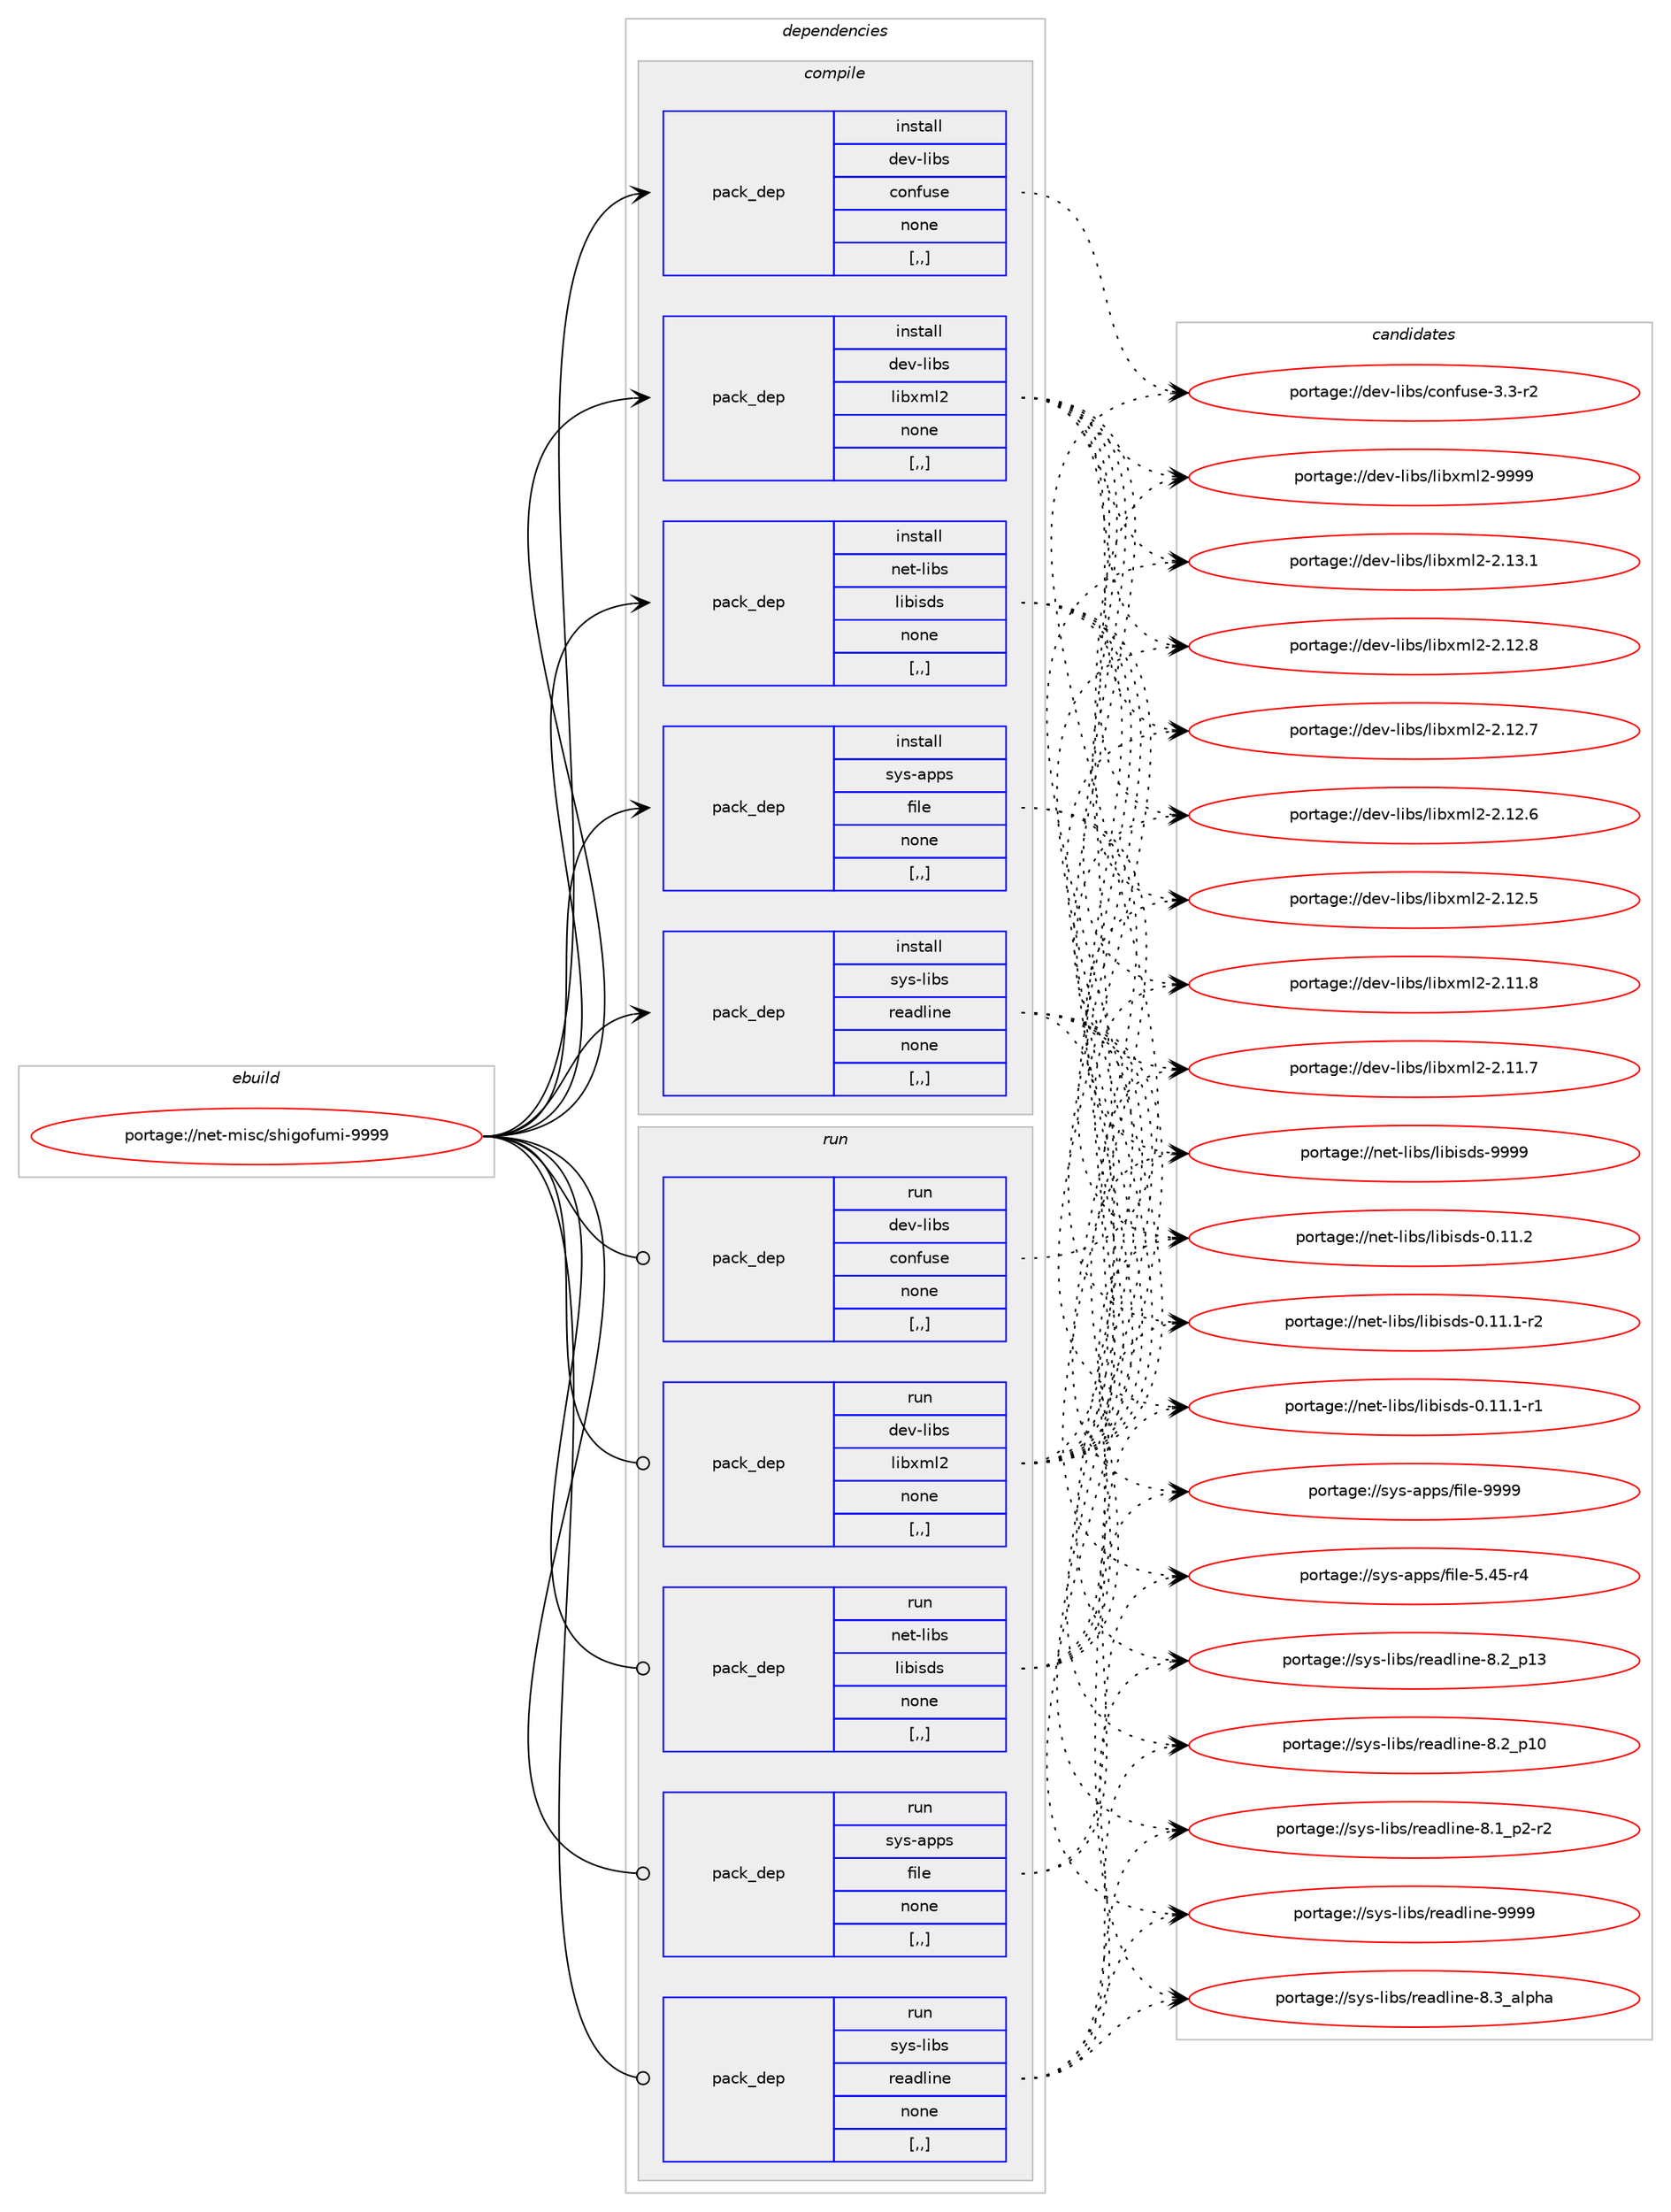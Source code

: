 digraph prolog {

# *************
# Graph options
# *************

newrank=true;
concentrate=true;
compound=true;
graph [rankdir=LR,fontname=Helvetica,fontsize=10,ranksep=1.5];#, ranksep=2.5, nodesep=0.2];
edge  [arrowhead=vee];
node  [fontname=Helvetica,fontsize=10];

# **********
# The ebuild
# **********

subgraph cluster_leftcol {
color=gray;
label=<<i>ebuild</i>>;
id [label="portage://net-misc/shigofumi-9999", color=red, width=4, href="../net-misc/shigofumi-9999.svg"];
}

# ****************
# The dependencies
# ****************

subgraph cluster_midcol {
color=gray;
label=<<i>dependencies</i>>;
subgraph cluster_compile {
fillcolor="#eeeeee";
style=filled;
label=<<i>compile</i>>;
subgraph pack646522 {
dependency885646 [label=<<TABLE BORDER="0" CELLBORDER="1" CELLSPACING="0" CELLPADDING="4" WIDTH="220"><TR><TD ROWSPAN="6" CELLPADDING="30">pack_dep</TD></TR><TR><TD WIDTH="110">install</TD></TR><TR><TD>dev-libs</TD></TR><TR><TD>confuse</TD></TR><TR><TD>none</TD></TR><TR><TD>[,,]</TD></TR></TABLE>>, shape=none, color=blue];
}
id:e -> dependency885646:w [weight=20,style="solid",arrowhead="vee"];
subgraph pack646523 {
dependency885647 [label=<<TABLE BORDER="0" CELLBORDER="1" CELLSPACING="0" CELLPADDING="4" WIDTH="220"><TR><TD ROWSPAN="6" CELLPADDING="30">pack_dep</TD></TR><TR><TD WIDTH="110">install</TD></TR><TR><TD>dev-libs</TD></TR><TR><TD>libxml2</TD></TR><TR><TD>none</TD></TR><TR><TD>[,,]</TD></TR></TABLE>>, shape=none, color=blue];
}
id:e -> dependency885647:w [weight=20,style="solid",arrowhead="vee"];
subgraph pack646524 {
dependency885648 [label=<<TABLE BORDER="0" CELLBORDER="1" CELLSPACING="0" CELLPADDING="4" WIDTH="220"><TR><TD ROWSPAN="6" CELLPADDING="30">pack_dep</TD></TR><TR><TD WIDTH="110">install</TD></TR><TR><TD>net-libs</TD></TR><TR><TD>libisds</TD></TR><TR><TD>none</TD></TR><TR><TD>[,,]</TD></TR></TABLE>>, shape=none, color=blue];
}
id:e -> dependency885648:w [weight=20,style="solid",arrowhead="vee"];
subgraph pack646525 {
dependency885649 [label=<<TABLE BORDER="0" CELLBORDER="1" CELLSPACING="0" CELLPADDING="4" WIDTH="220"><TR><TD ROWSPAN="6" CELLPADDING="30">pack_dep</TD></TR><TR><TD WIDTH="110">install</TD></TR><TR><TD>sys-apps</TD></TR><TR><TD>file</TD></TR><TR><TD>none</TD></TR><TR><TD>[,,]</TD></TR></TABLE>>, shape=none, color=blue];
}
id:e -> dependency885649:w [weight=20,style="solid",arrowhead="vee"];
subgraph pack646526 {
dependency885650 [label=<<TABLE BORDER="0" CELLBORDER="1" CELLSPACING="0" CELLPADDING="4" WIDTH="220"><TR><TD ROWSPAN="6" CELLPADDING="30">pack_dep</TD></TR><TR><TD WIDTH="110">install</TD></TR><TR><TD>sys-libs</TD></TR><TR><TD>readline</TD></TR><TR><TD>none</TD></TR><TR><TD>[,,]</TD></TR></TABLE>>, shape=none, color=blue];
}
id:e -> dependency885650:w [weight=20,style="solid",arrowhead="vee"];
}
subgraph cluster_compileandrun {
fillcolor="#eeeeee";
style=filled;
label=<<i>compile and run</i>>;
}
subgraph cluster_run {
fillcolor="#eeeeee";
style=filled;
label=<<i>run</i>>;
subgraph pack646527 {
dependency885651 [label=<<TABLE BORDER="0" CELLBORDER="1" CELLSPACING="0" CELLPADDING="4" WIDTH="220"><TR><TD ROWSPAN="6" CELLPADDING="30">pack_dep</TD></TR><TR><TD WIDTH="110">run</TD></TR><TR><TD>dev-libs</TD></TR><TR><TD>confuse</TD></TR><TR><TD>none</TD></TR><TR><TD>[,,]</TD></TR></TABLE>>, shape=none, color=blue];
}
id:e -> dependency885651:w [weight=20,style="solid",arrowhead="odot"];
subgraph pack646528 {
dependency885652 [label=<<TABLE BORDER="0" CELLBORDER="1" CELLSPACING="0" CELLPADDING="4" WIDTH="220"><TR><TD ROWSPAN="6" CELLPADDING="30">pack_dep</TD></TR><TR><TD WIDTH="110">run</TD></TR><TR><TD>dev-libs</TD></TR><TR><TD>libxml2</TD></TR><TR><TD>none</TD></TR><TR><TD>[,,]</TD></TR></TABLE>>, shape=none, color=blue];
}
id:e -> dependency885652:w [weight=20,style="solid",arrowhead="odot"];
subgraph pack646529 {
dependency885653 [label=<<TABLE BORDER="0" CELLBORDER="1" CELLSPACING="0" CELLPADDING="4" WIDTH="220"><TR><TD ROWSPAN="6" CELLPADDING="30">pack_dep</TD></TR><TR><TD WIDTH="110">run</TD></TR><TR><TD>net-libs</TD></TR><TR><TD>libisds</TD></TR><TR><TD>none</TD></TR><TR><TD>[,,]</TD></TR></TABLE>>, shape=none, color=blue];
}
id:e -> dependency885653:w [weight=20,style="solid",arrowhead="odot"];
subgraph pack646530 {
dependency885654 [label=<<TABLE BORDER="0" CELLBORDER="1" CELLSPACING="0" CELLPADDING="4" WIDTH="220"><TR><TD ROWSPAN="6" CELLPADDING="30">pack_dep</TD></TR><TR><TD WIDTH="110">run</TD></TR><TR><TD>sys-apps</TD></TR><TR><TD>file</TD></TR><TR><TD>none</TD></TR><TR><TD>[,,]</TD></TR></TABLE>>, shape=none, color=blue];
}
id:e -> dependency885654:w [weight=20,style="solid",arrowhead="odot"];
subgraph pack646531 {
dependency885655 [label=<<TABLE BORDER="0" CELLBORDER="1" CELLSPACING="0" CELLPADDING="4" WIDTH="220"><TR><TD ROWSPAN="6" CELLPADDING="30">pack_dep</TD></TR><TR><TD WIDTH="110">run</TD></TR><TR><TD>sys-libs</TD></TR><TR><TD>readline</TD></TR><TR><TD>none</TD></TR><TR><TD>[,,]</TD></TR></TABLE>>, shape=none, color=blue];
}
id:e -> dependency885655:w [weight=20,style="solid",arrowhead="odot"];
}
}

# **************
# The candidates
# **************

subgraph cluster_choices {
rank=same;
color=gray;
label=<<i>candidates</i>>;

subgraph choice646522 {
color=black;
nodesep=1;
choice10010111845108105981154799111110102117115101455146514511450 [label="portage://dev-libs/confuse-3.3-r2", color=red, width=4,href="../dev-libs/confuse-3.3-r2.svg"];
dependency885646:e -> choice10010111845108105981154799111110102117115101455146514511450:w [style=dotted,weight="100"];
}
subgraph choice646523 {
color=black;
nodesep=1;
choice10010111845108105981154710810598120109108504557575757 [label="portage://dev-libs/libxml2-9999", color=red, width=4,href="../dev-libs/libxml2-9999.svg"];
choice100101118451081059811547108105981201091085045504649514649 [label="portage://dev-libs/libxml2-2.13.1", color=red, width=4,href="../dev-libs/libxml2-2.13.1.svg"];
choice100101118451081059811547108105981201091085045504649504656 [label="portage://dev-libs/libxml2-2.12.8", color=red, width=4,href="../dev-libs/libxml2-2.12.8.svg"];
choice100101118451081059811547108105981201091085045504649504655 [label="portage://dev-libs/libxml2-2.12.7", color=red, width=4,href="../dev-libs/libxml2-2.12.7.svg"];
choice100101118451081059811547108105981201091085045504649504654 [label="portage://dev-libs/libxml2-2.12.6", color=red, width=4,href="../dev-libs/libxml2-2.12.6.svg"];
choice100101118451081059811547108105981201091085045504649504653 [label="portage://dev-libs/libxml2-2.12.5", color=red, width=4,href="../dev-libs/libxml2-2.12.5.svg"];
choice100101118451081059811547108105981201091085045504649494656 [label="portage://dev-libs/libxml2-2.11.8", color=red, width=4,href="../dev-libs/libxml2-2.11.8.svg"];
choice100101118451081059811547108105981201091085045504649494655 [label="portage://dev-libs/libxml2-2.11.7", color=red, width=4,href="../dev-libs/libxml2-2.11.7.svg"];
dependency885647:e -> choice10010111845108105981154710810598120109108504557575757:w [style=dotted,weight="100"];
dependency885647:e -> choice100101118451081059811547108105981201091085045504649514649:w [style=dotted,weight="100"];
dependency885647:e -> choice100101118451081059811547108105981201091085045504649504656:w [style=dotted,weight="100"];
dependency885647:e -> choice100101118451081059811547108105981201091085045504649504655:w [style=dotted,weight="100"];
dependency885647:e -> choice100101118451081059811547108105981201091085045504649504654:w [style=dotted,weight="100"];
dependency885647:e -> choice100101118451081059811547108105981201091085045504649504653:w [style=dotted,weight="100"];
dependency885647:e -> choice100101118451081059811547108105981201091085045504649494656:w [style=dotted,weight="100"];
dependency885647:e -> choice100101118451081059811547108105981201091085045504649494655:w [style=dotted,weight="100"];
}
subgraph choice646524 {
color=black;
nodesep=1;
choice110101116451081059811547108105981051151001154557575757 [label="portage://net-libs/libisds-9999", color=red, width=4,href="../net-libs/libisds-9999.svg"];
choice1101011164510810598115471081059810511510011545484649494650 [label="portage://net-libs/libisds-0.11.2", color=red, width=4,href="../net-libs/libisds-0.11.2.svg"];
choice11010111645108105981154710810598105115100115454846494946494511450 [label="portage://net-libs/libisds-0.11.1-r2", color=red, width=4,href="../net-libs/libisds-0.11.1-r2.svg"];
choice11010111645108105981154710810598105115100115454846494946494511449 [label="portage://net-libs/libisds-0.11.1-r1", color=red, width=4,href="../net-libs/libisds-0.11.1-r1.svg"];
dependency885648:e -> choice110101116451081059811547108105981051151001154557575757:w [style=dotted,weight="100"];
dependency885648:e -> choice1101011164510810598115471081059810511510011545484649494650:w [style=dotted,weight="100"];
dependency885648:e -> choice11010111645108105981154710810598105115100115454846494946494511450:w [style=dotted,weight="100"];
dependency885648:e -> choice11010111645108105981154710810598105115100115454846494946494511449:w [style=dotted,weight="100"];
}
subgraph choice646525 {
color=black;
nodesep=1;
choice1151211154597112112115471021051081014557575757 [label="portage://sys-apps/file-9999", color=red, width=4,href="../sys-apps/file-9999.svg"];
choice11512111545971121121154710210510810145534652534511452 [label="portage://sys-apps/file-5.45-r4", color=red, width=4,href="../sys-apps/file-5.45-r4.svg"];
dependency885649:e -> choice1151211154597112112115471021051081014557575757:w [style=dotted,weight="100"];
dependency885649:e -> choice11512111545971121121154710210510810145534652534511452:w [style=dotted,weight="100"];
}
subgraph choice646526 {
color=black;
nodesep=1;
choice115121115451081059811547114101971001081051101014557575757 [label="portage://sys-libs/readline-9999", color=red, width=4,href="../sys-libs/readline-9999.svg"];
choice1151211154510810598115471141019710010810511010145564651959710811210497 [label="portage://sys-libs/readline-8.3_alpha", color=red, width=4,href="../sys-libs/readline-8.3_alpha.svg"];
choice1151211154510810598115471141019710010810511010145564650951124951 [label="portage://sys-libs/readline-8.2_p13", color=red, width=4,href="../sys-libs/readline-8.2_p13.svg"];
choice1151211154510810598115471141019710010810511010145564650951124948 [label="portage://sys-libs/readline-8.2_p10", color=red, width=4,href="../sys-libs/readline-8.2_p10.svg"];
choice115121115451081059811547114101971001081051101014556464995112504511450 [label="portage://sys-libs/readline-8.1_p2-r2", color=red, width=4,href="../sys-libs/readline-8.1_p2-r2.svg"];
dependency885650:e -> choice115121115451081059811547114101971001081051101014557575757:w [style=dotted,weight="100"];
dependency885650:e -> choice1151211154510810598115471141019710010810511010145564651959710811210497:w [style=dotted,weight="100"];
dependency885650:e -> choice1151211154510810598115471141019710010810511010145564650951124951:w [style=dotted,weight="100"];
dependency885650:e -> choice1151211154510810598115471141019710010810511010145564650951124948:w [style=dotted,weight="100"];
dependency885650:e -> choice115121115451081059811547114101971001081051101014556464995112504511450:w [style=dotted,weight="100"];
}
subgraph choice646527 {
color=black;
nodesep=1;
choice10010111845108105981154799111110102117115101455146514511450 [label="portage://dev-libs/confuse-3.3-r2", color=red, width=4,href="../dev-libs/confuse-3.3-r2.svg"];
dependency885651:e -> choice10010111845108105981154799111110102117115101455146514511450:w [style=dotted,weight="100"];
}
subgraph choice646528 {
color=black;
nodesep=1;
choice10010111845108105981154710810598120109108504557575757 [label="portage://dev-libs/libxml2-9999", color=red, width=4,href="../dev-libs/libxml2-9999.svg"];
choice100101118451081059811547108105981201091085045504649514649 [label="portage://dev-libs/libxml2-2.13.1", color=red, width=4,href="../dev-libs/libxml2-2.13.1.svg"];
choice100101118451081059811547108105981201091085045504649504656 [label="portage://dev-libs/libxml2-2.12.8", color=red, width=4,href="../dev-libs/libxml2-2.12.8.svg"];
choice100101118451081059811547108105981201091085045504649504655 [label="portage://dev-libs/libxml2-2.12.7", color=red, width=4,href="../dev-libs/libxml2-2.12.7.svg"];
choice100101118451081059811547108105981201091085045504649504654 [label="portage://dev-libs/libxml2-2.12.6", color=red, width=4,href="../dev-libs/libxml2-2.12.6.svg"];
choice100101118451081059811547108105981201091085045504649504653 [label="portage://dev-libs/libxml2-2.12.5", color=red, width=4,href="../dev-libs/libxml2-2.12.5.svg"];
choice100101118451081059811547108105981201091085045504649494656 [label="portage://dev-libs/libxml2-2.11.8", color=red, width=4,href="../dev-libs/libxml2-2.11.8.svg"];
choice100101118451081059811547108105981201091085045504649494655 [label="portage://dev-libs/libxml2-2.11.7", color=red, width=4,href="../dev-libs/libxml2-2.11.7.svg"];
dependency885652:e -> choice10010111845108105981154710810598120109108504557575757:w [style=dotted,weight="100"];
dependency885652:e -> choice100101118451081059811547108105981201091085045504649514649:w [style=dotted,weight="100"];
dependency885652:e -> choice100101118451081059811547108105981201091085045504649504656:w [style=dotted,weight="100"];
dependency885652:e -> choice100101118451081059811547108105981201091085045504649504655:w [style=dotted,weight="100"];
dependency885652:e -> choice100101118451081059811547108105981201091085045504649504654:w [style=dotted,weight="100"];
dependency885652:e -> choice100101118451081059811547108105981201091085045504649504653:w [style=dotted,weight="100"];
dependency885652:e -> choice100101118451081059811547108105981201091085045504649494656:w [style=dotted,weight="100"];
dependency885652:e -> choice100101118451081059811547108105981201091085045504649494655:w [style=dotted,weight="100"];
}
subgraph choice646529 {
color=black;
nodesep=1;
choice110101116451081059811547108105981051151001154557575757 [label="portage://net-libs/libisds-9999", color=red, width=4,href="../net-libs/libisds-9999.svg"];
choice1101011164510810598115471081059810511510011545484649494650 [label="portage://net-libs/libisds-0.11.2", color=red, width=4,href="../net-libs/libisds-0.11.2.svg"];
choice11010111645108105981154710810598105115100115454846494946494511450 [label="portage://net-libs/libisds-0.11.1-r2", color=red, width=4,href="../net-libs/libisds-0.11.1-r2.svg"];
choice11010111645108105981154710810598105115100115454846494946494511449 [label="portage://net-libs/libisds-0.11.1-r1", color=red, width=4,href="../net-libs/libisds-0.11.1-r1.svg"];
dependency885653:e -> choice110101116451081059811547108105981051151001154557575757:w [style=dotted,weight="100"];
dependency885653:e -> choice1101011164510810598115471081059810511510011545484649494650:w [style=dotted,weight="100"];
dependency885653:e -> choice11010111645108105981154710810598105115100115454846494946494511450:w [style=dotted,weight="100"];
dependency885653:e -> choice11010111645108105981154710810598105115100115454846494946494511449:w [style=dotted,weight="100"];
}
subgraph choice646530 {
color=black;
nodesep=1;
choice1151211154597112112115471021051081014557575757 [label="portage://sys-apps/file-9999", color=red, width=4,href="../sys-apps/file-9999.svg"];
choice11512111545971121121154710210510810145534652534511452 [label="portage://sys-apps/file-5.45-r4", color=red, width=4,href="../sys-apps/file-5.45-r4.svg"];
dependency885654:e -> choice1151211154597112112115471021051081014557575757:w [style=dotted,weight="100"];
dependency885654:e -> choice11512111545971121121154710210510810145534652534511452:w [style=dotted,weight="100"];
}
subgraph choice646531 {
color=black;
nodesep=1;
choice115121115451081059811547114101971001081051101014557575757 [label="portage://sys-libs/readline-9999", color=red, width=4,href="../sys-libs/readline-9999.svg"];
choice1151211154510810598115471141019710010810511010145564651959710811210497 [label="portage://sys-libs/readline-8.3_alpha", color=red, width=4,href="../sys-libs/readline-8.3_alpha.svg"];
choice1151211154510810598115471141019710010810511010145564650951124951 [label="portage://sys-libs/readline-8.2_p13", color=red, width=4,href="../sys-libs/readline-8.2_p13.svg"];
choice1151211154510810598115471141019710010810511010145564650951124948 [label="portage://sys-libs/readline-8.2_p10", color=red, width=4,href="../sys-libs/readline-8.2_p10.svg"];
choice115121115451081059811547114101971001081051101014556464995112504511450 [label="portage://sys-libs/readline-8.1_p2-r2", color=red, width=4,href="../sys-libs/readline-8.1_p2-r2.svg"];
dependency885655:e -> choice115121115451081059811547114101971001081051101014557575757:w [style=dotted,weight="100"];
dependency885655:e -> choice1151211154510810598115471141019710010810511010145564651959710811210497:w [style=dotted,weight="100"];
dependency885655:e -> choice1151211154510810598115471141019710010810511010145564650951124951:w [style=dotted,weight="100"];
dependency885655:e -> choice1151211154510810598115471141019710010810511010145564650951124948:w [style=dotted,weight="100"];
dependency885655:e -> choice115121115451081059811547114101971001081051101014556464995112504511450:w [style=dotted,weight="100"];
}
}

}
